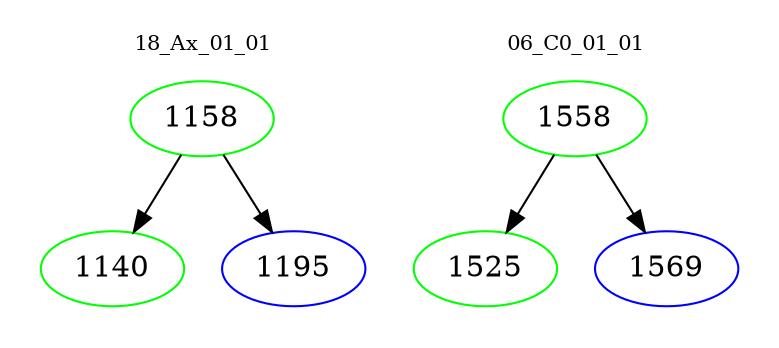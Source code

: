 digraph{
subgraph cluster_0 {
color = white
label = "18_Ax_01_01";
fontsize=10;
T0_1158 [label="1158", color="green"]
T0_1158 -> T0_1140 [color="black"]
T0_1140 [label="1140", color="green"]
T0_1158 -> T0_1195 [color="black"]
T0_1195 [label="1195", color="blue"]
}
subgraph cluster_1 {
color = white
label = "06_C0_01_01";
fontsize=10;
T1_1558 [label="1558", color="green"]
T1_1558 -> T1_1525 [color="black"]
T1_1525 [label="1525", color="green"]
T1_1558 -> T1_1569 [color="black"]
T1_1569 [label="1569", color="blue"]
}
}
